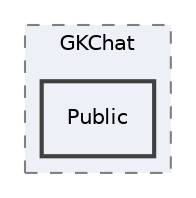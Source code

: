 digraph "Source/GKChat/Public"
{
 // LATEX_PDF_SIZE
  edge [fontname="Helvetica",fontsize="10",labelfontname="Helvetica",labelfontsize="10"];
  node [fontname="Helvetica",fontsize="10",shape=record];
  compound=true
  subgraph clusterdir_13381b2a03fca14506eac55d9e718e31 {
    graph [ bgcolor="#edf0f7", pencolor="grey50", style="filled,dashed,", label="GKChat", fontname="Helvetica", fontsize="10", URL="dir_13381b2a03fca14506eac55d9e718e31.html"]
  dir_698932f9d131cb4341d785fb67dc6e9b [shape=box, label="Public", style="filled,bold,", fillcolor="#edf0f7", color="grey25", URL="dir_698932f9d131cb4341d785fb67dc6e9b.html"];
  }
}
